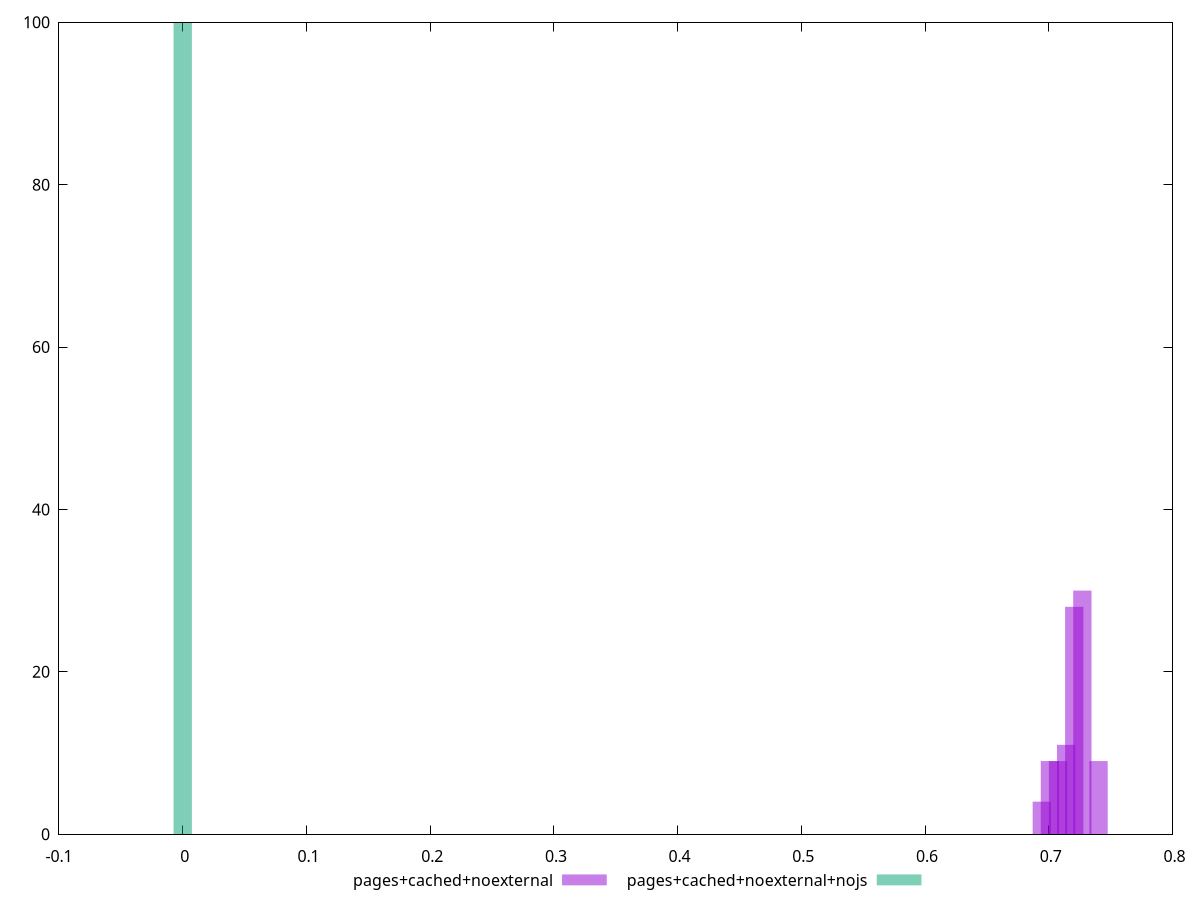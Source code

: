 $_pagesCachedNoexternal <<EOF
0.6943842966204659 4
0.7271382728761483 30
0.7074858871227389 9
0.7140366823738753 11
0.7205874776250119 28
0.7402398633784212 9
0.7009350918716024 9
EOF
$_pagesCachedNoexternalNojs <<EOF
0 100
EOF
set key outside below
set terminal pngcairo
set output "report_00006_2020-11-02T20-21-41.718Z/performance_score/performance_score_pages+cached+noexternal_pages+cached+noexternal+nojs+hist.png"
set boxwidth 0.014804797267568424
set style fill transparent solid 0.5 noborder
set yrange [0:100]
plot $_pagesCachedNoexternal title "pages+cached+noexternal" with boxes ,$_pagesCachedNoexternalNojs title "pages+cached+noexternal+nojs" with boxes ,